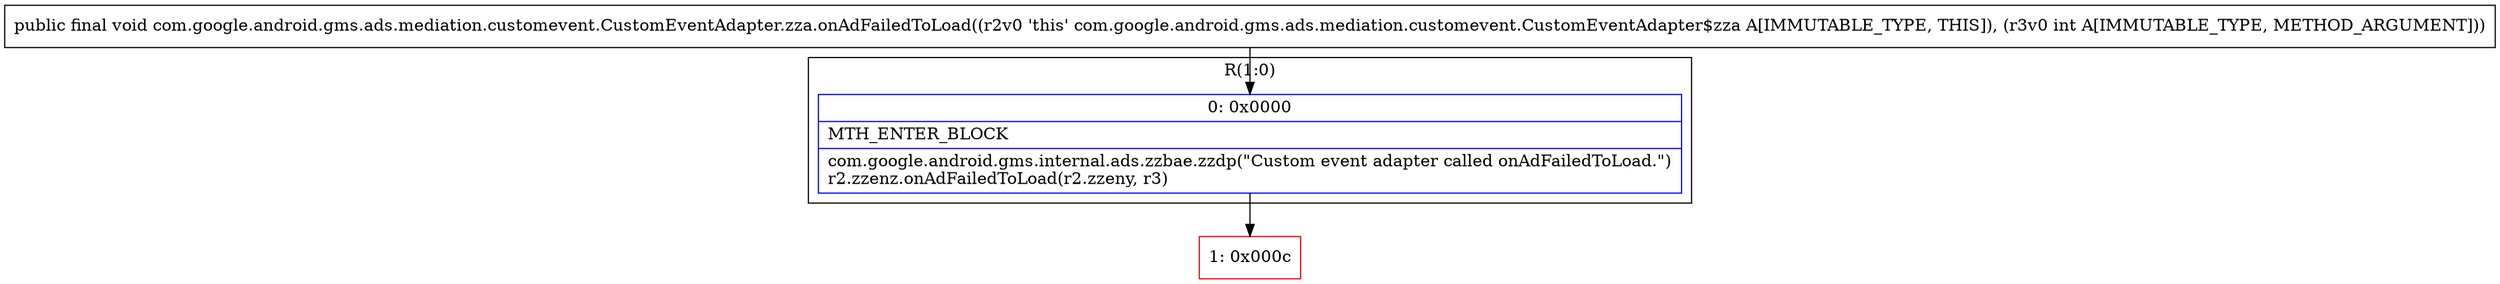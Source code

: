 digraph "CFG forcom.google.android.gms.ads.mediation.customevent.CustomEventAdapter.zza.onAdFailedToLoad(I)V" {
subgraph cluster_Region_1015062777 {
label = "R(1:0)";
node [shape=record,color=blue];
Node_0 [shape=record,label="{0\:\ 0x0000|MTH_ENTER_BLOCK\l|com.google.android.gms.internal.ads.zzbae.zzdp(\"Custom event adapter called onAdFailedToLoad.\")\lr2.zzenz.onAdFailedToLoad(r2.zzeny, r3)\l}"];
}
Node_1 [shape=record,color=red,label="{1\:\ 0x000c}"];
MethodNode[shape=record,label="{public final void com.google.android.gms.ads.mediation.customevent.CustomEventAdapter.zza.onAdFailedToLoad((r2v0 'this' com.google.android.gms.ads.mediation.customevent.CustomEventAdapter$zza A[IMMUTABLE_TYPE, THIS]), (r3v0 int A[IMMUTABLE_TYPE, METHOD_ARGUMENT])) }"];
MethodNode -> Node_0;
Node_0 -> Node_1;
}

